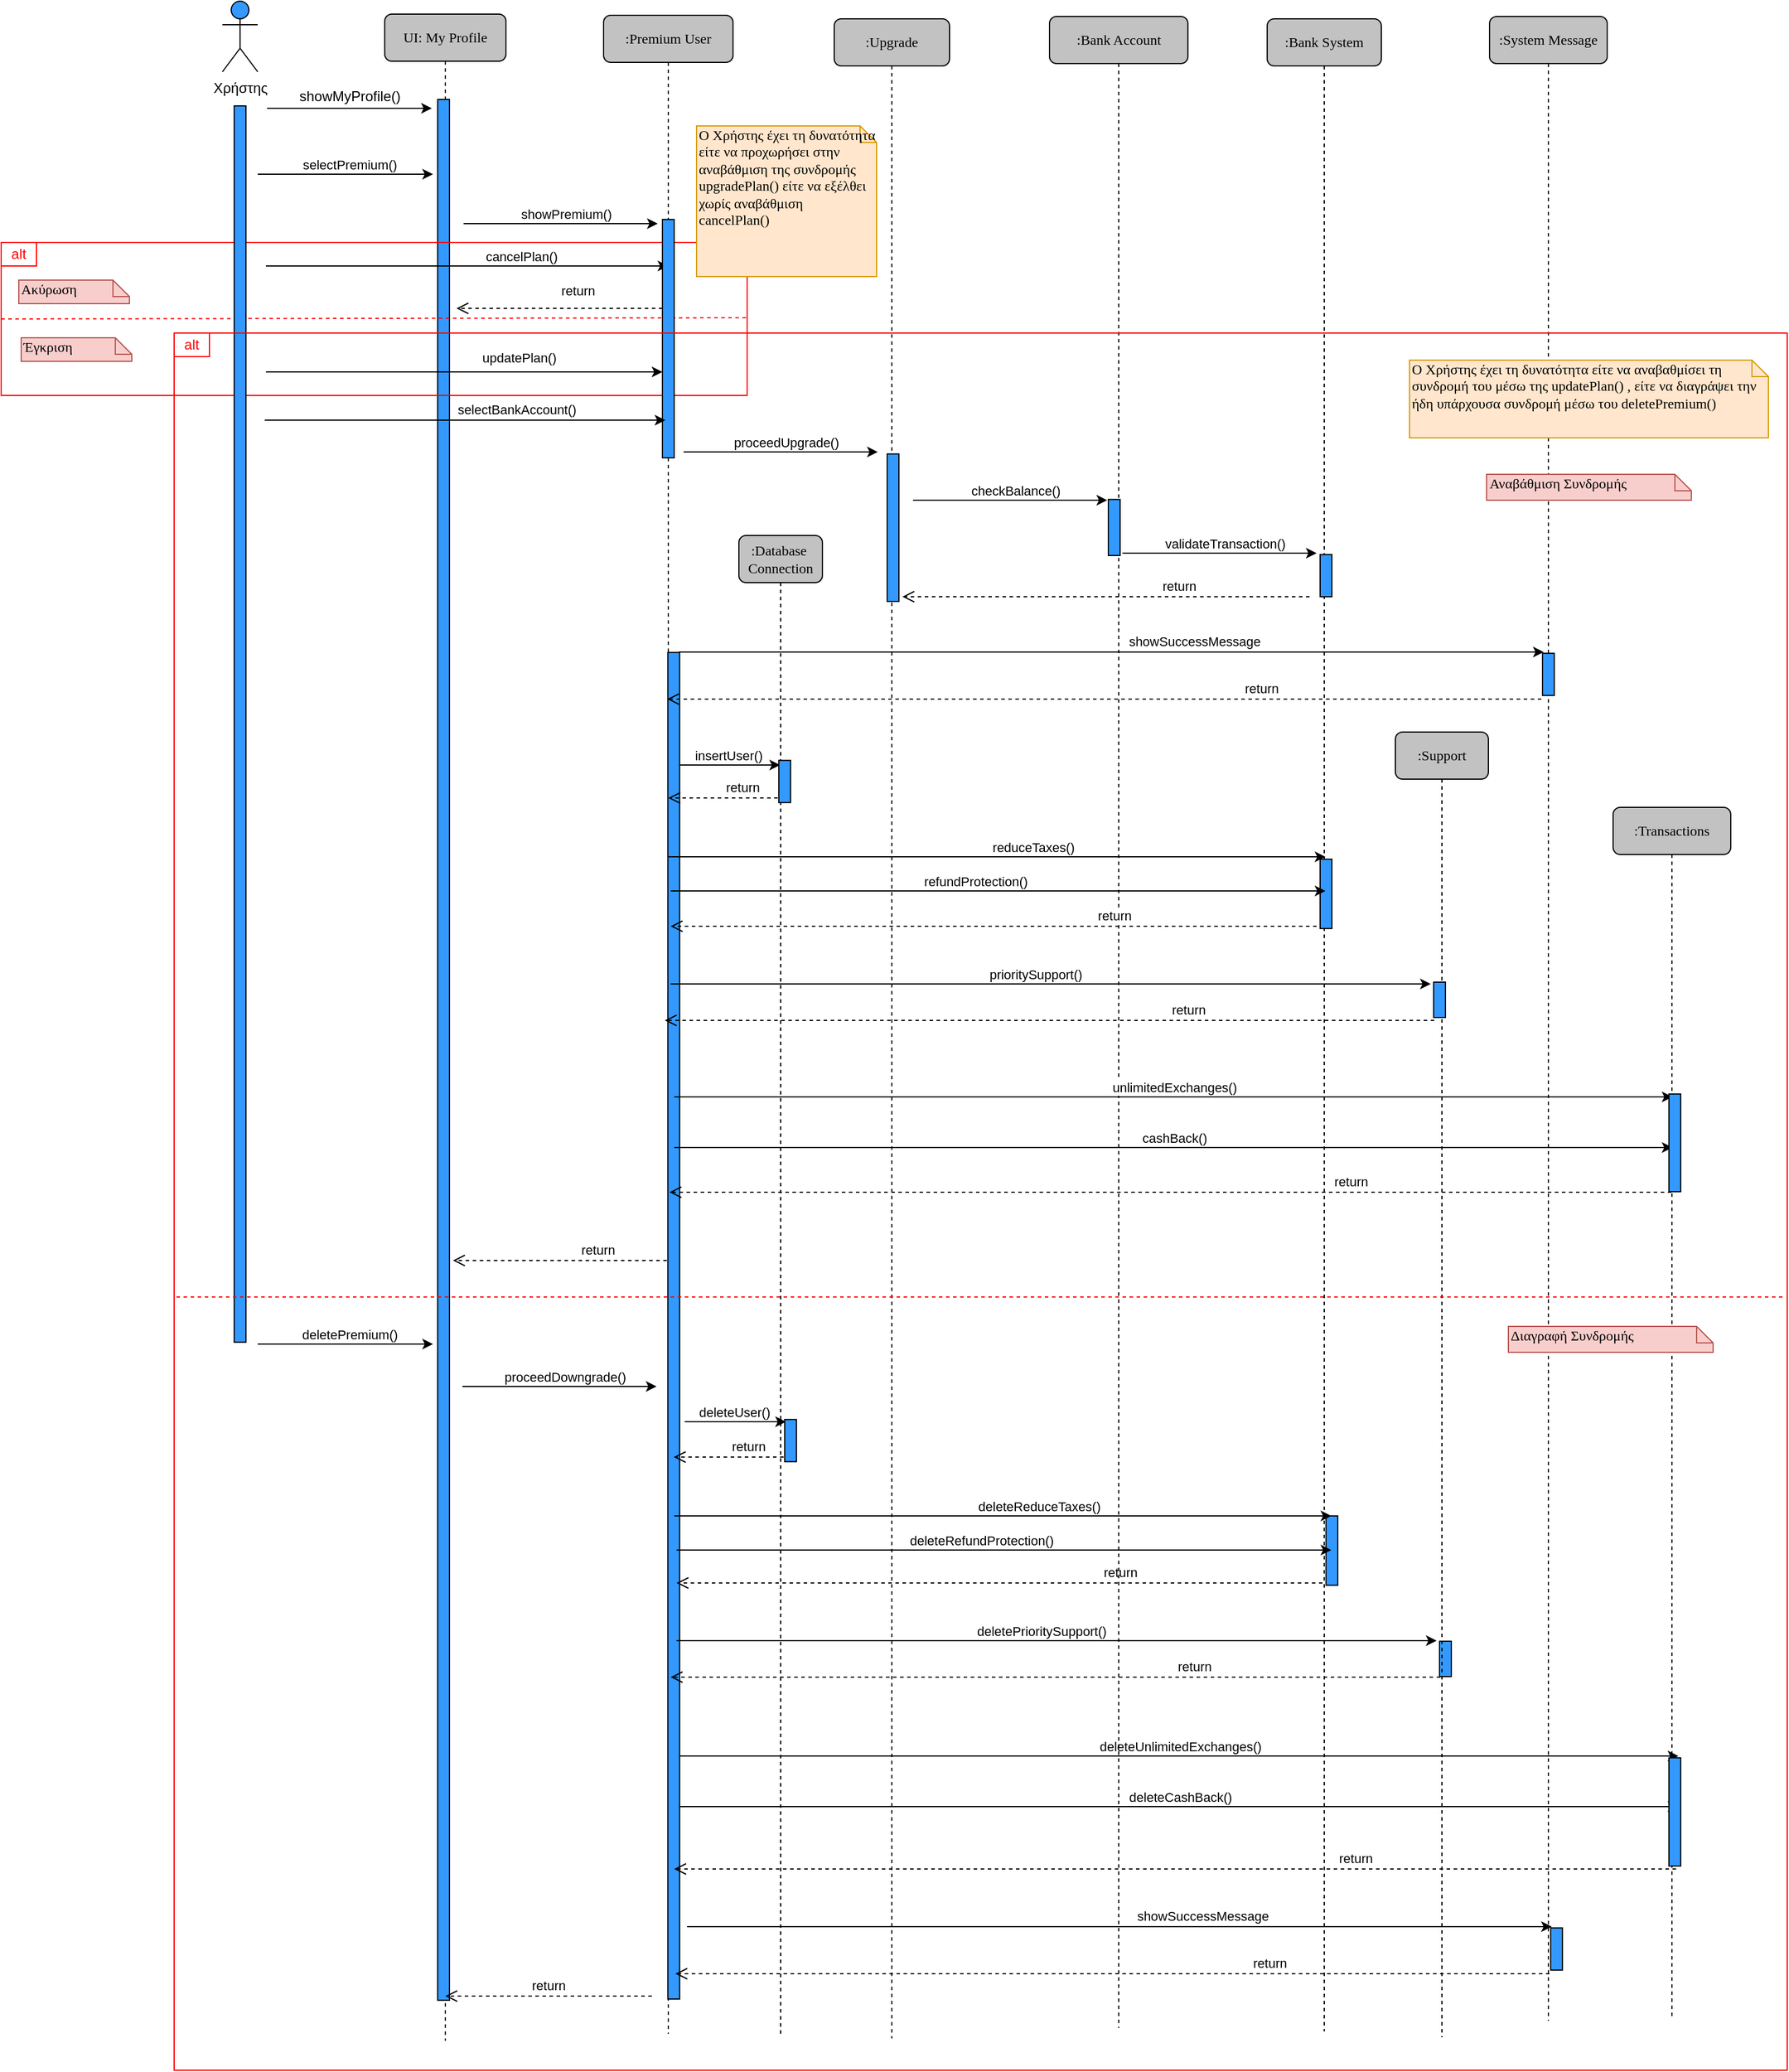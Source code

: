 <mxfile version="18.0.4" type="device"><diagram name="Page-1" id="13e1069c-82ec-6db2-03f1-153e76fe0fe0"><mxGraphModel dx="2594" dy="1175" grid="0" gridSize="10" guides="1" tooltips="1" connect="1" arrows="1" fold="1" page="0" pageScale="1" pageWidth="1100" pageHeight="850" background="none" math="0" shadow="0"><root><mxCell id="0"/><mxCell id="1" parent="0"/><mxCell id="7baba1c4bc27f4b0-2" value="UI: My Profile" style="shape=umlLifeline;perimeter=lifelinePerimeter;whiteSpace=wrap;html=1;container=1;collapsible=0;recursiveResize=0;outlineConnect=0;rounded=1;shadow=0;comic=0;labelBackgroundColor=none;strokeWidth=1;fontFamily=Verdana;fontSize=12;align=center;fillColor=#C2C2C2;" parent="1" vertex="1"><mxGeometry x="240" y="80" width="103" height="1722" as="geometry"/></mxCell><mxCell id="cndtYYi9K0bDURjj1MZt-8" value="" style="rounded=0;whiteSpace=wrap;html=1;rotation=90;fillColor=#3399FF;" parent="7baba1c4bc27f4b0-2" vertex="1"><mxGeometry x="-757.52" y="875.03" width="1615.06" height="10" as="geometry"/></mxCell><mxCell id="hT_IrYYbOMH93Zz2z3tq-45" value="" style="endArrow=classic;html=1;rounded=0;" edge="1" parent="7baba1c4bc27f4b0-2"><mxGeometry width="50" height="50" relative="1" as="geometry"><mxPoint x="-101" y="214" as="sourcePoint"/><mxPoint x="241" y="214" as="targetPoint"/></mxGeometry></mxCell><mxCell id="hT_IrYYbOMH93Zz2z3tq-46" value="cancelPlan()" style="edgeLabel;html=1;align=center;verticalAlign=middle;resizable=0;points=[];" vertex="1" connectable="0" parent="hT_IrYYbOMH93Zz2z3tq-45"><mxGeometry x="0.135" y="3" relative="1" as="geometry"><mxPoint x="23" y="-5" as="offset"/></mxGeometry></mxCell><mxCell id="hT_IrYYbOMH93Zz2z3tq-102" value="" style="rounded=0;whiteSpace=wrap;html=1;fillColor=none;shadow=0;strokeColor=#FF0000;" vertex="1" parent="7baba1c4bc27f4b0-2"><mxGeometry x="-326" y="194" width="634" height="130" as="geometry"/></mxCell><mxCell id="hT_IrYYbOMH93Zz2z3tq-106" value="" style="endArrow=none;dashed=1;html=1;rounded=0;strokeColor=#FF0000;exitX=0;exitY=0.5;exitDx=0;exitDy=0;" edge="1" parent="7baba1c4bc27f4b0-2" source="hT_IrYYbOMH93Zz2z3tq-102"><mxGeometry width="50" height="50" relative="1" as="geometry"><mxPoint x="-792" y="258.41" as="sourcePoint"/><mxPoint x="307" y="258" as="targetPoint"/></mxGeometry></mxCell><mxCell id="hT_IrYYbOMH93Zz2z3tq-107" value="Έγκριση" style="shape=note;whiteSpace=wrap;html=1;size=14;verticalAlign=top;align=left;spacingTop=-6;rounded=0;shadow=0;comic=0;labelBackgroundColor=none;strokeWidth=1;fontFamily=Verdana;fontSize=12;fillColor=#f8cecc;strokeColor=#b85450;" vertex="1" parent="7baba1c4bc27f4b0-2"><mxGeometry x="-309" y="275" width="94" height="20" as="geometry"/></mxCell><mxCell id="7baba1c4bc27f4b0-3" value=":Premium User" style="shape=umlLifeline;perimeter=lifelinePerimeter;whiteSpace=wrap;html=1;container=1;collapsible=0;recursiveResize=0;outlineConnect=0;rounded=1;shadow=0;comic=0;labelBackgroundColor=none;strokeWidth=1;fontFamily=Verdana;fontSize=12;align=center;fillColor=#C2C2C2;" parent="1" vertex="1"><mxGeometry x="426" y="81" width="110" height="1715" as="geometry"/></mxCell><mxCell id="hT_IrYYbOMH93Zz2z3tq-25" value="" style="endArrow=classic;html=1;rounded=0;" edge="1" parent="7baba1c4bc27f4b0-3" target="hT_IrYYbOMH93Zz2z3tq-24"><mxGeometry width="50" height="50" relative="1" as="geometry"><mxPoint x="64" y="637" as="sourcePoint"/><mxPoint x="143" y="637" as="targetPoint"/></mxGeometry></mxCell><mxCell id="hT_IrYYbOMH93Zz2z3tq-26" value="insertUser()" style="edgeLabel;html=1;align=center;verticalAlign=middle;resizable=0;points=[];" vertex="1" connectable="0" parent="hT_IrYYbOMH93Zz2z3tq-25"><mxGeometry x="0.135" y="3" relative="1" as="geometry"><mxPoint x="-7" y="-5" as="offset"/></mxGeometry></mxCell><mxCell id="hT_IrYYbOMH93Zz2z3tq-48" value="" style="rounded=0;whiteSpace=wrap;html=1;rotation=90;fillColor=#3399FF;" vertex="1" parent="7baba1c4bc27f4b0-3"><mxGeometry x="-46.28" y="269.73" width="202.55" height="10" as="geometry"/></mxCell><mxCell id="hT_IrYYbOMH93Zz2z3tq-50" value="" style="rounded=0;whiteSpace=wrap;html=1;rotation=90;fillColor=#3399FF;" vertex="1" parent="7baba1c4bc27f4b0-3"><mxGeometry x="-512.42" y="1108.43" width="1144.13" height="10" as="geometry"/></mxCell><mxCell id="hT_IrYYbOMH93Zz2z3tq-65" value="return" style="html=1;verticalAlign=bottom;endArrow=open;dashed=1;endSize=8;rounded=0;" edge="1" parent="7baba1c4bc27f4b0-3"><mxGeometry x="-0.359" relative="1" as="geometry"><mxPoint x="911.5" y="1575.0" as="sourcePoint"/><mxPoint x="60" y="1575.0" as="targetPoint"/><mxPoint as="offset"/></mxGeometry></mxCell><mxCell id="hT_IrYYbOMH93Zz2z3tq-63" value="" style="endArrow=classic;html=1;rounded=0;" edge="1" parent="7baba1c4bc27f4b0-3"><mxGeometry width="50" height="50" relative="1" as="geometry"><mxPoint x="69" y="1195.0" as="sourcePoint"/><mxPoint x="155" y="1195.0" as="targetPoint"/></mxGeometry></mxCell><mxCell id="hT_IrYYbOMH93Zz2z3tq-64" value="deleteUser()" style="edgeLabel;html=1;align=center;verticalAlign=middle;resizable=0;points=[];" vertex="1" connectable="0" parent="hT_IrYYbOMH93Zz2z3tq-63"><mxGeometry x="0.135" y="3" relative="1" as="geometry"><mxPoint x="-7" y="-5" as="offset"/></mxGeometry></mxCell><mxCell id="hT_IrYYbOMH93Zz2z3tq-66" value="return" style="html=1;verticalAlign=bottom;endArrow=open;dashed=1;endSize=8;rounded=0;" edge="1" parent="7baba1c4bc27f4b0-3"><mxGeometry x="-0.359" relative="1" as="geometry"><mxPoint x="617" y="1332.0" as="sourcePoint"/><mxPoint x="62" y="1332.0" as="targetPoint"/><mxPoint as="offset"/></mxGeometry></mxCell><mxCell id="hT_IrYYbOMH93Zz2z3tq-67" value="" style="endArrow=classic;html=1;rounded=0;" edge="1" parent="7baba1c4bc27f4b0-3"><mxGeometry width="50" height="50" relative="1" as="geometry"><mxPoint x="62" y="1381.0" as="sourcePoint"/><mxPoint x="708" y="1381.0" as="targetPoint"/></mxGeometry></mxCell><mxCell id="hT_IrYYbOMH93Zz2z3tq-68" value="deletePrioritySupport()" style="edgeLabel;html=1;align=center;verticalAlign=middle;resizable=0;points=[];" vertex="1" connectable="0" parent="hT_IrYYbOMH93Zz2z3tq-67"><mxGeometry x="0.135" y="3" relative="1" as="geometry"><mxPoint x="-57" y="-5" as="offset"/></mxGeometry></mxCell><mxCell id="hT_IrYYbOMH93Zz2z3tq-69" value="return" style="html=1;verticalAlign=bottom;endArrow=open;dashed=1;endSize=8;rounded=0;" edge="1" parent="7baba1c4bc27f4b0-3"><mxGeometry x="-0.359" relative="1" as="geometry"><mxPoint x="711.0" y="1412.0" as="sourcePoint"/><mxPoint x="57" y="1412.0" as="targetPoint"/><mxPoint as="offset"/></mxGeometry></mxCell><mxCell id="hT_IrYYbOMH93Zz2z3tq-70" value="" style="rounded=0;whiteSpace=wrap;html=1;rotation=90;fillColor=#3399FF;" vertex="1" parent="7baba1c4bc27f4b0-3"><mxGeometry x="589.54" y="1299.46" width="58.91" height="10" as="geometry"/></mxCell><mxCell id="hT_IrYYbOMH93Zz2z3tq-71" value="" style="endArrow=classic;html=1;rounded=0;" edge="1" parent="7baba1c4bc27f4b0-3"><mxGeometry width="50" height="50" relative="1" as="geometry"><mxPoint x="65" y="1479.0" as="sourcePoint"/><mxPoint x="913.5" y="1479.0" as="targetPoint"/><Array as="points"><mxPoint x="122" y="1479.0"/></Array></mxGeometry></mxCell><mxCell id="hT_IrYYbOMH93Zz2z3tq-72" value="deleteUnlimitedExchanges()" style="edgeLabel;html=1;align=center;verticalAlign=middle;resizable=0;points=[];" vertex="1" connectable="0" parent="hT_IrYYbOMH93Zz2z3tq-71"><mxGeometry x="0.135" y="3" relative="1" as="geometry"><mxPoint x="-57" y="-5" as="offset"/></mxGeometry></mxCell><mxCell id="hT_IrYYbOMH93Zz2z3tq-73" value="" style="endArrow=classic;html=1;rounded=0;" edge="1" parent="7baba1c4bc27f4b0-3"><mxGeometry width="50" height="50" relative="1" as="geometry"><mxPoint x="65" y="1522.0" as="sourcePoint"/><mxPoint x="913.5" y="1522.0" as="targetPoint"/></mxGeometry></mxCell><mxCell id="hT_IrYYbOMH93Zz2z3tq-74" value="deleteCashBack()" style="edgeLabel;html=1;align=center;verticalAlign=middle;resizable=0;points=[];" vertex="1" connectable="0" parent="hT_IrYYbOMH93Zz2z3tq-73"><mxGeometry x="0.135" y="3" relative="1" as="geometry"><mxPoint x="-57" y="-5" as="offset"/></mxGeometry></mxCell><mxCell id="hT_IrYYbOMH93Zz2z3tq-79" value="return" style="html=1;verticalAlign=bottom;endArrow=open;dashed=1;endSize=8;rounded=0;" edge="1" parent="7baba1c4bc27f4b0-3"><mxGeometry x="-0.359" relative="1" as="geometry"><mxPoint x="153" y="1225.0" as="sourcePoint"/><mxPoint x="59.682" y="1225.0" as="targetPoint"/><mxPoint as="offset"/></mxGeometry></mxCell><mxCell id="hT_IrYYbOMH93Zz2z3tq-80" value="" style="rounded=0;whiteSpace=wrap;html=1;rotation=90;fillColor=#3399FF;" vertex="1" parent="7baba1c4bc27f4b0-3"><mxGeometry x="141.0" y="1206.0" width="35.82" height="10" as="geometry"/></mxCell><mxCell id="hT_IrYYbOMH93Zz2z3tq-81" value="" style="endArrow=classic;html=1;rounded=0;" edge="1" parent="7baba1c4bc27f4b0-3"><mxGeometry width="50" height="50" relative="1" as="geometry"><mxPoint x="60" y="1275.0" as="sourcePoint"/><mxPoint x="618.5" y="1275.0" as="targetPoint"/></mxGeometry></mxCell><mxCell id="hT_IrYYbOMH93Zz2z3tq-82" value="deleteReduceTaxes()" style="edgeLabel;html=1;align=center;verticalAlign=middle;resizable=0;points=[];" vertex="1" connectable="0" parent="hT_IrYYbOMH93Zz2z3tq-81"><mxGeometry x="0.135" y="3" relative="1" as="geometry"><mxPoint x="-7" y="-5" as="offset"/></mxGeometry></mxCell><mxCell id="hT_IrYYbOMH93Zz2z3tq-83" value="" style="rounded=0;whiteSpace=wrap;html=1;rotation=90;fillColor=#3399FF;" vertex="1" parent="7baba1c4bc27f4b0-3"><mxGeometry x="700.5" y="1391.5" width="30" height="10" as="geometry"/></mxCell><mxCell id="hT_IrYYbOMH93Zz2z3tq-84" value="" style="endArrow=classic;html=1;rounded=0;" edge="1" parent="7baba1c4bc27f4b0-3"><mxGeometry width="50" height="50" relative="1" as="geometry"><mxPoint x="62" y="1304.0" as="sourcePoint"/><mxPoint x="618.5" y="1304.0" as="targetPoint"/></mxGeometry></mxCell><mxCell id="hT_IrYYbOMH93Zz2z3tq-85" value="deleteRefundProtection()" style="edgeLabel;html=1;align=center;verticalAlign=middle;resizable=0;points=[];" vertex="1" connectable="0" parent="hT_IrYYbOMH93Zz2z3tq-84"><mxGeometry x="0.135" y="3" relative="1" as="geometry"><mxPoint x="-57" y="-5" as="offset"/></mxGeometry></mxCell><mxCell id="hT_IrYYbOMH93Zz2z3tq-93" value="return" style="html=1;verticalAlign=bottom;endArrow=open;dashed=1;endSize=8;rounded=0;" edge="1" parent="7baba1c4bc27f4b0-3" target="7baba1c4bc27f4b0-2"><mxGeometry relative="1" as="geometry"><mxPoint x="41" y="1683" as="sourcePoint"/><mxPoint x="-29" y="1683" as="targetPoint"/></mxGeometry></mxCell><mxCell id="cndtYYi9K0bDURjj1MZt-1" value="Χρήστης" style="shape=umlActor;verticalLabelPosition=bottom;verticalAlign=top;html=1;outlineConnect=0;fillColor=#3399FF;" parent="1" vertex="1"><mxGeometry x="102.03" y="69" width="30" height="60" as="geometry"/></mxCell><mxCell id="cndtYYi9K0bDURjj1MZt-6" value="" style="endArrow=classic;html=1;rounded=0;" parent="1" edge="1"><mxGeometry width="50" height="50" relative="1" as="geometry"><mxPoint x="140" y="160" as="sourcePoint"/><mxPoint x="280" y="160" as="targetPoint"/></mxGeometry></mxCell><mxCell id="cndtYYi9K0bDURjj1MZt-7" value="showMyProfile()" style="text;html=1;align=center;verticalAlign=middle;resizable=0;points=[];autosize=1;strokeColor=none;fillColor=none;" parent="1" vertex="1"><mxGeometry x="162" y="141" width="96" height="18" as="geometry"/></mxCell><mxCell id="cndtYYi9K0bDURjj1MZt-16" value="" style="endArrow=none;html=1;rounded=0;" parent="1" edge="1"><mxGeometry width="50" height="50" relative="1" as="geometry"><mxPoint x="295" y="280" as="sourcePoint"/><mxPoint x="295" y="280" as="targetPoint"/><Array as="points"/></mxGeometry></mxCell><mxCell id="cndtYYi9K0bDURjj1MZt-22" value=":Bank Account" style="shape=umlLifeline;perimeter=lifelinePerimeter;whiteSpace=wrap;html=1;container=1;collapsible=0;recursiveResize=0;outlineConnect=0;rounded=1;shadow=0;comic=0;labelBackgroundColor=none;strokeWidth=1;fontFamily=Verdana;fontSize=12;align=center;fillColor=#C2C2C2;" parent="1" vertex="1"><mxGeometry x="805" y="82" width="117.64" height="1709" as="geometry"/></mxCell><mxCell id="hT_IrYYbOMH93Zz2z3tq-43" value="return" style="html=1;verticalAlign=bottom;endArrow=open;dashed=1;endSize=8;rounded=0;" edge="1" parent="cndtYYi9K0bDURjj1MZt-22" source="hT_IrYYbOMH93Zz2z3tq-35"><mxGeometry x="-0.359" relative="1" as="geometry"><mxPoint x="331" y="999" as="sourcePoint"/><mxPoint x="-323" y="999.0" as="targetPoint"/><mxPoint as="offset"/></mxGeometry></mxCell><mxCell id="hT_IrYYbOMH93Zz2z3tq-52" value="" style="rounded=0;whiteSpace=wrap;html=1;rotation=90;fillColor=#3399FF;" vertex="1" parent="cndtYYi9K0bDURjj1MZt-22"><mxGeometry x="31.18" y="429.18" width="47.64" height="10" as="geometry"/></mxCell><mxCell id="7baba1c4bc27f4b0-7" value=":Bank System" style="shape=umlLifeline;perimeter=lifelinePerimeter;whiteSpace=wrap;html=1;container=1;collapsible=0;recursiveResize=0;outlineConnect=0;rounded=1;shadow=0;comic=0;labelBackgroundColor=none;strokeWidth=1;fontFamily=Verdana;fontSize=12;align=center;fillColor=#C2C2C2;" parent="1" vertex="1"><mxGeometry x="990" y="84" width="97" height="1710" as="geometry"/></mxCell><mxCell id="hT_IrYYbOMH93Zz2z3tq-42" value="return" style="html=1;verticalAlign=bottom;endArrow=open;dashed=1;endSize=8;rounded=0;" edge="1" parent="7baba1c4bc27f4b0-7"><mxGeometry x="-0.359" relative="1" as="geometry"><mxPoint x="48" y="771" as="sourcePoint"/><mxPoint x="-507" y="771.0" as="targetPoint"/><mxPoint as="offset"/></mxGeometry></mxCell><mxCell id="hT_IrYYbOMH93Zz2z3tq-31" value="" style="endArrow=classic;html=1;rounded=0;" edge="1" parent="7baba1c4bc27f4b0-7"><mxGeometry width="50" height="50" relative="1" as="geometry"><mxPoint x="-507" y="820" as="sourcePoint"/><mxPoint x="139" y="820" as="targetPoint"/></mxGeometry></mxCell><mxCell id="hT_IrYYbOMH93Zz2z3tq-32" value="prioritySupport()" style="edgeLabel;html=1;align=center;verticalAlign=middle;resizable=0;points=[];" vertex="1" connectable="0" parent="hT_IrYYbOMH93Zz2z3tq-31"><mxGeometry x="0.135" y="3" relative="1" as="geometry"><mxPoint x="-57" y="-5" as="offset"/></mxGeometry></mxCell><mxCell id="hT_IrYYbOMH93Zz2z3tq-41" value="return" style="html=1;verticalAlign=bottom;endArrow=open;dashed=1;endSize=8;rounded=0;" edge="1" parent="7baba1c4bc27f4b0-7"><mxGeometry x="-0.359" relative="1" as="geometry"><mxPoint x="142" y="851" as="sourcePoint"/><mxPoint x="-512" y="851.0" as="targetPoint"/><mxPoint as="offset"/></mxGeometry></mxCell><mxCell id="hT_IrYYbOMH93Zz2z3tq-53" value="" style="rounded=0;whiteSpace=wrap;html=1;rotation=90;fillColor=#3399FF;" vertex="1" parent="7baba1c4bc27f4b0-7"><mxGeometry x="32.09" y="468.09" width="35.82" height="10" as="geometry"/></mxCell><mxCell id="hT_IrYYbOMH93Zz2z3tq-57" value="" style="rounded=0;whiteSpace=wrap;html=1;rotation=90;fillColor=#3399FF;" vertex="1" parent="7baba1c4bc27f4b0-7"><mxGeometry x="20.54" y="738.46" width="58.91" height="10" as="geometry"/></mxCell><mxCell id="cndtYYi9K0bDURjj1MZt-69" value=":System Message" style="shape=umlLifeline;perimeter=lifelinePerimeter;whiteSpace=wrap;html=1;container=1;collapsible=0;recursiveResize=0;outlineConnect=0;rounded=1;shadow=0;comic=0;labelBackgroundColor=none;strokeWidth=1;fontFamily=Verdana;fontSize=12;align=center;fillColor=#C2C2C2;" parent="1" vertex="1"><mxGeometry x="1179" y="82" width="100" height="1703" as="geometry"/></mxCell><mxCell id="hT_IrYYbOMH93Zz2z3tq-36" value="" style="endArrow=classic;html=1;rounded=0;" edge="1" parent="cndtYYi9K0bDURjj1MZt-69"><mxGeometry width="50" height="50" relative="1" as="geometry"><mxPoint x="-693" y="918.0" as="sourcePoint"/><mxPoint x="155.5" y="918" as="targetPoint"/><Array as="points"><mxPoint x="-636" y="918"/></Array></mxGeometry></mxCell><mxCell id="hT_IrYYbOMH93Zz2z3tq-37" value="unlimitedExchanges()" style="edgeLabel;html=1;align=center;verticalAlign=middle;resizable=0;points=[];" vertex="1" connectable="0" parent="hT_IrYYbOMH93Zz2z3tq-36"><mxGeometry x="0.135" y="3" relative="1" as="geometry"><mxPoint x="-57" y="-5" as="offset"/></mxGeometry></mxCell><mxCell id="hT_IrYYbOMH93Zz2z3tq-39" value="" style="endArrow=classic;html=1;rounded=0;" edge="1" parent="cndtYYi9K0bDURjj1MZt-69"><mxGeometry width="50" height="50" relative="1" as="geometry"><mxPoint x="-693" y="961.0" as="sourcePoint"/><mxPoint x="155.5" y="961.0" as="targetPoint"/></mxGeometry></mxCell><mxCell id="hT_IrYYbOMH93Zz2z3tq-40" value="cashBack()" style="edgeLabel;html=1;align=center;verticalAlign=middle;resizable=0;points=[];" vertex="1" connectable="0" parent="hT_IrYYbOMH93Zz2z3tq-39"><mxGeometry x="0.135" y="3" relative="1" as="geometry"><mxPoint x="-57" y="-5" as="offset"/></mxGeometry></mxCell><mxCell id="hT_IrYYbOMH93Zz2z3tq-54" value="" style="rounded=0;whiteSpace=wrap;html=1;rotation=90;fillColor=#3399FF;" vertex="1" parent="cndtYYi9K0bDURjj1MZt-69"><mxGeometry x="32.09" y="554.0" width="35.82" height="10" as="geometry"/></mxCell><mxCell id="cndtYYi9K0bDURjj1MZt-137" value="" style="rounded=0;whiteSpace=wrap;html=1;rotation=90;fillColor=#3399FF;" parent="1" vertex="1"><mxGeometry x="-408.18" y="678.19" width="1050.44" height="10" as="geometry"/></mxCell><mxCell id="hT_IrYYbOMH93Zz2z3tq-1" value="" style="endArrow=classic;html=1;rounded=0;" edge="1" parent="1"><mxGeometry width="50" height="50" relative="1" as="geometry"><mxPoint x="132.03" y="216" as="sourcePoint"/><mxPoint x="281" y="216" as="targetPoint"/></mxGeometry></mxCell><mxCell id="hT_IrYYbOMH93Zz2z3tq-2" value="selectPremium()" style="edgeLabel;html=1;align=center;verticalAlign=middle;resizable=0;points=[];" vertex="1" connectable="0" parent="hT_IrYYbOMH93Zz2z3tq-1"><mxGeometry x="0.135" y="3" relative="1" as="geometry"><mxPoint x="-7" y="-5" as="offset"/></mxGeometry></mxCell><mxCell id="hT_IrYYbOMH93Zz2z3tq-5" value="" style="endArrow=classic;html=1;rounded=0;" edge="1" parent="1"><mxGeometry width="50" height="50" relative="1" as="geometry"><mxPoint x="307" y="258" as="sourcePoint"/><mxPoint x="472" y="258" as="targetPoint"/></mxGeometry></mxCell><mxCell id="hT_IrYYbOMH93Zz2z3tq-6" value="showPremium()" style="edgeLabel;html=1;align=center;verticalAlign=middle;resizable=0;points=[];" vertex="1" connectable="0" parent="hT_IrYYbOMH93Zz2z3tq-5"><mxGeometry x="0.135" y="3" relative="1" as="geometry"><mxPoint x="-7" y="-5" as="offset"/></mxGeometry></mxCell><mxCell id="hT_IrYYbOMH93Zz2z3tq-9" value=":Upgrade" style="shape=umlLifeline;perimeter=lifelinePerimeter;whiteSpace=wrap;html=1;container=1;collapsible=0;recursiveResize=0;outlineConnect=0;rounded=1;shadow=0;comic=0;labelBackgroundColor=none;strokeWidth=1;fontFamily=Verdana;fontSize=12;align=center;fillColor=#C2C2C2;" vertex="1" parent="1"><mxGeometry x="622" y="84" width="98" height="1716" as="geometry"/></mxCell><mxCell id="hT_IrYYbOMH93Zz2z3tq-49" value="" style="rounded=0;whiteSpace=wrap;html=1;rotation=90;fillColor=#3399FF;" vertex="1" parent="hT_IrYYbOMH93Zz2z3tq-9"><mxGeometry x="-12.64" y="427.36" width="125.28" height="10" as="geometry"/></mxCell><mxCell id="hT_IrYYbOMH93Zz2z3tq-12" value="" style="endArrow=classic;html=1;rounded=0;" edge="1" parent="1"><mxGeometry width="50" height="50" relative="1" as="geometry"><mxPoint x="138" y="425" as="sourcePoint"/><mxPoint x="478.5" y="425" as="targetPoint"/></mxGeometry></mxCell><mxCell id="hT_IrYYbOMH93Zz2z3tq-13" value="selectBankAccount()" style="edgeLabel;html=1;align=center;verticalAlign=middle;resizable=0;points=[];" vertex="1" connectable="0" parent="hT_IrYYbOMH93Zz2z3tq-12"><mxGeometry x="0.135" y="3" relative="1" as="geometry"><mxPoint x="21" y="-6" as="offset"/></mxGeometry></mxCell><mxCell id="hT_IrYYbOMH93Zz2z3tq-14" value="" style="endArrow=classic;html=1;rounded=0;" edge="1" parent="1"><mxGeometry width="50" height="50" relative="1" as="geometry"><mxPoint x="494" y="452" as="sourcePoint"/><mxPoint x="659" y="452" as="targetPoint"/></mxGeometry></mxCell><mxCell id="hT_IrYYbOMH93Zz2z3tq-15" value="proceedUpgrade()" style="edgeLabel;html=1;align=center;verticalAlign=middle;resizable=0;points=[];" vertex="1" connectable="0" parent="hT_IrYYbOMH93Zz2z3tq-14"><mxGeometry x="0.135" y="3" relative="1" as="geometry"><mxPoint x="-7" y="-5" as="offset"/></mxGeometry></mxCell><mxCell id="hT_IrYYbOMH93Zz2z3tq-16" value="" style="endArrow=classic;html=1;rounded=0;" edge="1" parent="1"><mxGeometry width="50" height="50" relative="1" as="geometry"><mxPoint x="689" y="493" as="sourcePoint"/><mxPoint x="854" y="493" as="targetPoint"/></mxGeometry></mxCell><mxCell id="hT_IrYYbOMH93Zz2z3tq-17" value="checkBalance()" style="edgeLabel;html=1;align=center;verticalAlign=middle;resizable=0;points=[];" vertex="1" connectable="0" parent="hT_IrYYbOMH93Zz2z3tq-16"><mxGeometry x="0.135" y="3" relative="1" as="geometry"><mxPoint x="-7" y="-5" as="offset"/></mxGeometry></mxCell><mxCell id="hT_IrYYbOMH93Zz2z3tq-18" value="" style="endArrow=classic;html=1;rounded=0;" edge="1" parent="1"><mxGeometry width="50" height="50" relative="1" as="geometry"><mxPoint x="867" y="538" as="sourcePoint"/><mxPoint x="1032" y="538" as="targetPoint"/></mxGeometry></mxCell><mxCell id="hT_IrYYbOMH93Zz2z3tq-19" value="validateTransaction()" style="edgeLabel;html=1;align=center;verticalAlign=middle;resizable=0;points=[];" vertex="1" connectable="0" parent="hT_IrYYbOMH93Zz2z3tq-18"><mxGeometry x="0.135" y="3" relative="1" as="geometry"><mxPoint x="-7" y="-5" as="offset"/></mxGeometry></mxCell><mxCell id="hT_IrYYbOMH93Zz2z3tq-20" value="return" style="html=1;verticalAlign=bottom;endArrow=open;dashed=1;endSize=8;rounded=0;" edge="1" parent="1"><mxGeometry x="-0.359" relative="1" as="geometry"><mxPoint x="1026" y="575" as="sourcePoint"/><mxPoint x="680" y="575" as="targetPoint"/><mxPoint as="offset"/></mxGeometry></mxCell><mxCell id="hT_IrYYbOMH93Zz2z3tq-21" value="" style="endArrow=classic;html=1;rounded=0;" edge="1" parent="1"><mxGeometry width="50" height="50" relative="1" as="geometry"><mxPoint x="490" y="622" as="sourcePoint"/><mxPoint x="1225" y="622" as="targetPoint"/></mxGeometry></mxCell><mxCell id="hT_IrYYbOMH93Zz2z3tq-22" value="showSuccessMessage" style="edgeLabel;html=1;align=center;verticalAlign=middle;resizable=0;points=[];" vertex="1" connectable="0" parent="hT_IrYYbOMH93Zz2z3tq-21"><mxGeometry x="0.135" y="3" relative="1" as="geometry"><mxPoint x="21" y="-6" as="offset"/></mxGeometry></mxCell><mxCell id="hT_IrYYbOMH93Zz2z3tq-23" value="return" style="html=1;verticalAlign=bottom;endArrow=open;dashed=1;endSize=8;rounded=0;" edge="1" parent="1"><mxGeometry x="-0.359" relative="1" as="geometry"><mxPoint x="1223" y="662" as="sourcePoint"/><mxPoint x="480.071" y="662" as="targetPoint"/><mxPoint as="offset"/></mxGeometry></mxCell><mxCell id="hT_IrYYbOMH93Zz2z3tq-24" value=":Database&amp;nbsp;&lt;br&gt;Connection" style="shape=umlLifeline;perimeter=lifelinePerimeter;whiteSpace=wrap;html=1;container=1;collapsible=0;recursiveResize=0;outlineConnect=0;rounded=1;shadow=0;comic=0;labelBackgroundColor=none;strokeWidth=1;fontFamily=Verdana;fontSize=12;align=center;fillColor=#C2C2C2;" vertex="1" parent="1"><mxGeometry x="541" y="523" width="71" height="1274" as="geometry"/></mxCell><mxCell id="hT_IrYYbOMH93Zz2z3tq-27" value="return" style="html=1;verticalAlign=bottom;endArrow=open;dashed=1;endSize=8;rounded=0;" edge="1" parent="hT_IrYYbOMH93Zz2z3tq-24" target="7baba1c4bc27f4b0-3"><mxGeometry x="-0.359" relative="1" as="geometry"><mxPoint x="33" y="223" as="sourcePoint"/><mxPoint x="-49" y="223" as="targetPoint"/><mxPoint as="offset"/></mxGeometry></mxCell><mxCell id="hT_IrYYbOMH93Zz2z3tq-55" value="" style="rounded=0;whiteSpace=wrap;html=1;rotation=90;fillColor=#3399FF;" vertex="1" parent="hT_IrYYbOMH93Zz2z3tq-24"><mxGeometry x="21.0" y="204.0" width="35.82" height="10" as="geometry"/></mxCell><mxCell id="hT_IrYYbOMH93Zz2z3tq-28" value="" style="endArrow=classic;html=1;rounded=0;" edge="1" parent="1"><mxGeometry width="50" height="50" relative="1" as="geometry"><mxPoint x="481" y="796" as="sourcePoint"/><mxPoint x="1039.5" y="796.0" as="targetPoint"/></mxGeometry></mxCell><mxCell id="hT_IrYYbOMH93Zz2z3tq-29" value="reduceTaxes()" style="edgeLabel;html=1;align=center;verticalAlign=middle;resizable=0;points=[];" vertex="1" connectable="0" parent="hT_IrYYbOMH93Zz2z3tq-28"><mxGeometry x="0.135" y="3" relative="1" as="geometry"><mxPoint x="-7" y="-5" as="offset"/></mxGeometry></mxCell><mxCell id="hT_IrYYbOMH93Zz2z3tq-30" value=":Support" style="shape=umlLifeline;perimeter=lifelinePerimeter;whiteSpace=wrap;html=1;container=1;collapsible=0;recursiveResize=0;outlineConnect=0;rounded=1;shadow=0;comic=0;labelBackgroundColor=none;strokeWidth=1;fontFamily=Verdana;fontSize=12;align=center;fillColor=#C2C2C2;" vertex="1" parent="1"><mxGeometry x="1099" y="690" width="79" height="1109" as="geometry"/></mxCell><mxCell id="hT_IrYYbOMH93Zz2z3tq-59" value="" style="rounded=0;whiteSpace=wrap;html=1;rotation=90;fillColor=#3399FF;" vertex="1" parent="hT_IrYYbOMH93Zz2z3tq-30"><mxGeometry x="22.5" y="222.5" width="30" height="10" as="geometry"/></mxCell><mxCell id="hT_IrYYbOMH93Zz2z3tq-33" value="" style="endArrow=classic;html=1;rounded=0;" edge="1" parent="1"><mxGeometry width="50" height="50" relative="1" as="geometry"><mxPoint x="483" y="825" as="sourcePoint"/><mxPoint x="1039.5" y="825.0" as="targetPoint"/></mxGeometry></mxCell><mxCell id="hT_IrYYbOMH93Zz2z3tq-34" value="refundProtection()" style="edgeLabel;html=1;align=center;verticalAlign=middle;resizable=0;points=[];" vertex="1" connectable="0" parent="hT_IrYYbOMH93Zz2z3tq-33"><mxGeometry x="0.135" y="3" relative="1" as="geometry"><mxPoint x="-57" y="-5" as="offset"/></mxGeometry></mxCell><mxCell id="hT_IrYYbOMH93Zz2z3tq-35" value=":Transactions" style="shape=umlLifeline;perimeter=lifelinePerimeter;whiteSpace=wrap;html=1;container=1;collapsible=0;recursiveResize=0;outlineConnect=0;rounded=1;shadow=0;comic=0;labelBackgroundColor=none;strokeWidth=1;fontFamily=Verdana;fontSize=12;align=center;fillColor=#C2C2C2;" vertex="1" parent="1"><mxGeometry x="1284" y="754" width="100" height="1027" as="geometry"/></mxCell><mxCell id="hT_IrYYbOMH93Zz2z3tq-58" value="" style="rounded=0;whiteSpace=wrap;html=1;rotation=90;fillColor=#3399FF;" vertex="1" parent="hT_IrYYbOMH93Zz2z3tq-35"><mxGeometry x="10.95" y="280.05" width="83" height="10" as="geometry"/></mxCell><mxCell id="hT_IrYYbOMH93Zz2z3tq-86" value="" style="rounded=0;whiteSpace=wrap;html=1;rotation=90;fillColor=#3399FF;" vertex="1" parent="hT_IrYYbOMH93Zz2z3tq-35"><mxGeometry x="6.47" y="848.53" width="91.95" height="10" as="geometry"/></mxCell><mxCell id="hT_IrYYbOMH93Zz2z3tq-44" value="return" style="html=1;verticalAlign=bottom;endArrow=open;dashed=1;endSize=8;rounded=0;" edge="1" parent="1"><mxGeometry x="-0.359" relative="1" as="geometry"><mxPoint x="479.75" y="1139" as="sourcePoint"/><mxPoint x="298" y="1139" as="targetPoint"/><mxPoint as="offset"/></mxGeometry></mxCell><mxCell id="hT_IrYYbOMH93Zz2z3tq-47" value="return" style="html=1;verticalAlign=bottom;endArrow=open;dashed=1;endSize=8;rounded=0;" edge="1" parent="1"><mxGeometry x="-0.172" y="-6" relative="1" as="geometry"><mxPoint x="476" y="330" as="sourcePoint"/><mxPoint x="301" y="330" as="targetPoint"/><mxPoint as="offset"/></mxGeometry></mxCell><mxCell id="hT_IrYYbOMH93Zz2z3tq-7" value="" style="endArrow=classic;html=1;rounded=0;" edge="1" parent="1"><mxGeometry width="50" height="50" relative="1" as="geometry"><mxPoint x="139" y="384" as="sourcePoint"/><mxPoint x="476" y="384" as="targetPoint"/></mxGeometry></mxCell><mxCell id="hT_IrYYbOMH93Zz2z3tq-8" value="updatePlan()" style="edgeLabel;html=1;align=center;verticalAlign=middle;resizable=0;points=[];" vertex="1" connectable="0" parent="hT_IrYYbOMH93Zz2z3tq-7"><mxGeometry x="0.135" y="3" relative="1" as="geometry"><mxPoint x="24" y="-9" as="offset"/></mxGeometry></mxCell><mxCell id="hT_IrYYbOMH93Zz2z3tq-60" value="" style="endArrow=classic;html=1;rounded=0;" edge="1" parent="1"><mxGeometry width="50" height="50" relative="1" as="geometry"><mxPoint x="132.03" y="1210" as="sourcePoint"/><mxPoint x="281" y="1210" as="targetPoint"/></mxGeometry></mxCell><mxCell id="hT_IrYYbOMH93Zz2z3tq-61" value="deletePremium()" style="edgeLabel;html=1;align=center;verticalAlign=middle;resizable=0;points=[];" vertex="1" connectable="0" parent="hT_IrYYbOMH93Zz2z3tq-60"><mxGeometry x="0.135" y="3" relative="1" as="geometry"><mxPoint x="-7" y="-5" as="offset"/></mxGeometry></mxCell><mxCell id="hT_IrYYbOMH93Zz2z3tq-87" value="" style="endArrow=classic;html=1;rounded=0;" edge="1" parent="1"><mxGeometry width="50" height="50" relative="1" as="geometry"><mxPoint x="306" y="1246" as="sourcePoint"/><mxPoint x="471" y="1246" as="targetPoint"/></mxGeometry></mxCell><mxCell id="hT_IrYYbOMH93Zz2z3tq-88" value="proceedDowngrade()" style="edgeLabel;html=1;align=center;verticalAlign=middle;resizable=0;points=[];" vertex="1" connectable="0" parent="hT_IrYYbOMH93Zz2z3tq-87"><mxGeometry x="0.135" y="3" relative="1" as="geometry"><mxPoint x="-7" y="-5" as="offset"/></mxGeometry></mxCell><mxCell id="hT_IrYYbOMH93Zz2z3tq-89" value="" style="rounded=0;whiteSpace=wrap;html=1;rotation=90;fillColor=#3399FF;" vertex="1" parent="1"><mxGeometry x="1218.02" y="1719" width="35.82" height="10" as="geometry"/></mxCell><mxCell id="hT_IrYYbOMH93Zz2z3tq-90" value="" style="endArrow=classic;html=1;rounded=0;" edge="1" parent="1"><mxGeometry width="50" height="50" relative="1" as="geometry"><mxPoint x="496.93" y="1705.0" as="sourcePoint"/><mxPoint x="1231.93" y="1705.0" as="targetPoint"/></mxGeometry></mxCell><mxCell id="hT_IrYYbOMH93Zz2z3tq-91" value="showSuccessMessage" style="edgeLabel;html=1;align=center;verticalAlign=middle;resizable=0;points=[];" vertex="1" connectable="0" parent="hT_IrYYbOMH93Zz2z3tq-90"><mxGeometry x="0.135" y="3" relative="1" as="geometry"><mxPoint x="21" y="-6" as="offset"/></mxGeometry></mxCell><mxCell id="hT_IrYYbOMH93Zz2z3tq-92" value="return" style="html=1;verticalAlign=bottom;endArrow=open;dashed=1;endSize=8;rounded=0;" edge="1" parent="1"><mxGeometry x="-0.359" relative="1" as="geometry"><mxPoint x="1229.93" y="1745.0" as="sourcePoint"/><mxPoint x="487.001" y="1745.0" as="targetPoint"/><mxPoint as="offset"/></mxGeometry></mxCell><mxCell id="hT_IrYYbOMH93Zz2z3tq-94" value="" style="rounded=0;whiteSpace=wrap;html=1;fillColor=none;shadow=0;strokeColor=#FF0000;" vertex="1" parent="1"><mxGeometry x="61" y="351" width="1371" height="1476" as="geometry"/></mxCell><mxCell id="hT_IrYYbOMH93Zz2z3tq-96" value="&lt;font color=&quot;#ff0000&quot;&gt;alt&lt;/font&gt;" style="rounded=0;whiteSpace=wrap;html=1;shadow=0;fillColor=default;strokeColor=#FF0000;" vertex="1" parent="1"><mxGeometry x="61" y="351" width="30" height="20" as="geometry"/></mxCell><mxCell id="hT_IrYYbOMH93Zz2z3tq-97" value="" style="endArrow=none;dashed=1;html=1;rounded=0;strokeColor=#FF0000;" edge="1" parent="1"><mxGeometry width="50" height="50" relative="1" as="geometry"><mxPoint x="63" y="1170" as="sourcePoint"/><mxPoint x="1429" y="1170" as="targetPoint"/></mxGeometry></mxCell><mxCell id="hT_IrYYbOMH93Zz2z3tq-98" value="Ο Χρήστης έχει τη δυνατότητα είτε να αναβαθμίσει τη συνδρομή του μέσω της updatePlan() , είτε να διαγράψει την ήδη υπάρχουσα συνδρομή μέσω του deletePremium()" style="shape=note;whiteSpace=wrap;html=1;size=14;verticalAlign=top;align=left;spacingTop=-6;rounded=0;shadow=0;comic=0;labelBackgroundColor=none;strokeWidth=1;fontFamily=Verdana;fontSize=12;fillColor=#ffe6cc;strokeColor=#d79b00;" vertex="1" parent="1"><mxGeometry x="1111" y="374" width="305" height="66" as="geometry"/></mxCell><mxCell id="hT_IrYYbOMH93Zz2z3tq-99" value="Αναβάθμιση Συνδρομής" style="shape=note;whiteSpace=wrap;html=1;size=14;verticalAlign=top;align=left;spacingTop=-6;rounded=0;shadow=0;comic=0;labelBackgroundColor=none;strokeWidth=1;fontFamily=Verdana;fontSize=12;fillColor=#f8cecc;strokeColor=#b85450;" vertex="1" parent="1"><mxGeometry x="1176.5" y="471" width="174" height="22" as="geometry"/></mxCell><mxCell id="hT_IrYYbOMH93Zz2z3tq-100" value="Διαγραφή Συνδρομής" style="shape=note;whiteSpace=wrap;html=1;size=14;verticalAlign=top;align=left;spacingTop=-6;rounded=0;shadow=0;comic=0;labelBackgroundColor=none;strokeWidth=1;fontFamily=Verdana;fontSize=12;fillColor=#f8cecc;strokeColor=#b85450;" vertex="1" parent="1"><mxGeometry x="1195" y="1195" width="174" height="22" as="geometry"/></mxCell><mxCell id="hT_IrYYbOMH93Zz2z3tq-104" value="Ο Χρήστης έχει τη δυνατότητα είτε να προχωρήσει στην αναβάθμιση της συνδρομής upgradePlan() είτε να εξέλθει χωρίς αναβάθμιση cancelPlan()" style="shape=note;whiteSpace=wrap;html=1;size=14;verticalAlign=top;align=left;spacingTop=-6;rounded=0;shadow=0;comic=0;labelBackgroundColor=none;strokeWidth=1;fontFamily=Verdana;fontSize=12;fillColor=#ffe6cc;strokeColor=#d79b00;" vertex="1" parent="1"><mxGeometry x="505" y="175" width="153" height="128" as="geometry"/></mxCell><mxCell id="hT_IrYYbOMH93Zz2z3tq-103" value="&lt;font color=&quot;#ff0000&quot;&gt;alt&lt;/font&gt;" style="rounded=0;whiteSpace=wrap;html=1;shadow=0;fillColor=default;strokeColor=#FF0000;" vertex="1" parent="1"><mxGeometry x="-86" y="274" width="30" height="20" as="geometry"/></mxCell><mxCell id="hT_IrYYbOMH93Zz2z3tq-105" value="Ακύρωση" style="shape=note;whiteSpace=wrap;html=1;size=14;verticalAlign=top;align=left;spacingTop=-6;rounded=0;shadow=0;comic=0;labelBackgroundColor=none;strokeWidth=1;fontFamily=Verdana;fontSize=12;fillColor=#f8cecc;strokeColor=#b85450;" vertex="1" parent="1"><mxGeometry x="-71" y="306" width="94" height="20" as="geometry"/></mxCell></root></mxGraphModel></diagram></mxfile>